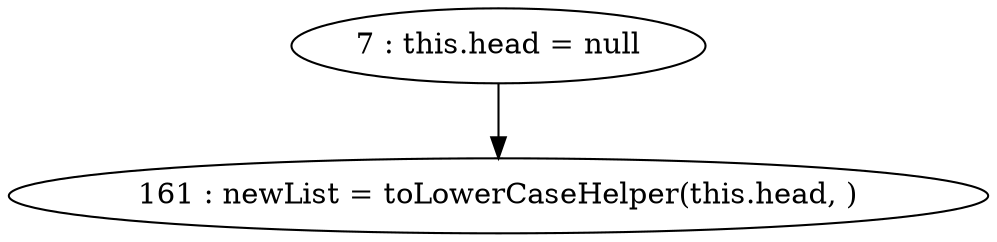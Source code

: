 digraph G {
"7 : this.head = null"
"7 : this.head = null" -> "161 : newList = toLowerCaseHelper(this.head, )"
"161 : newList = toLowerCaseHelper(this.head, )"
}